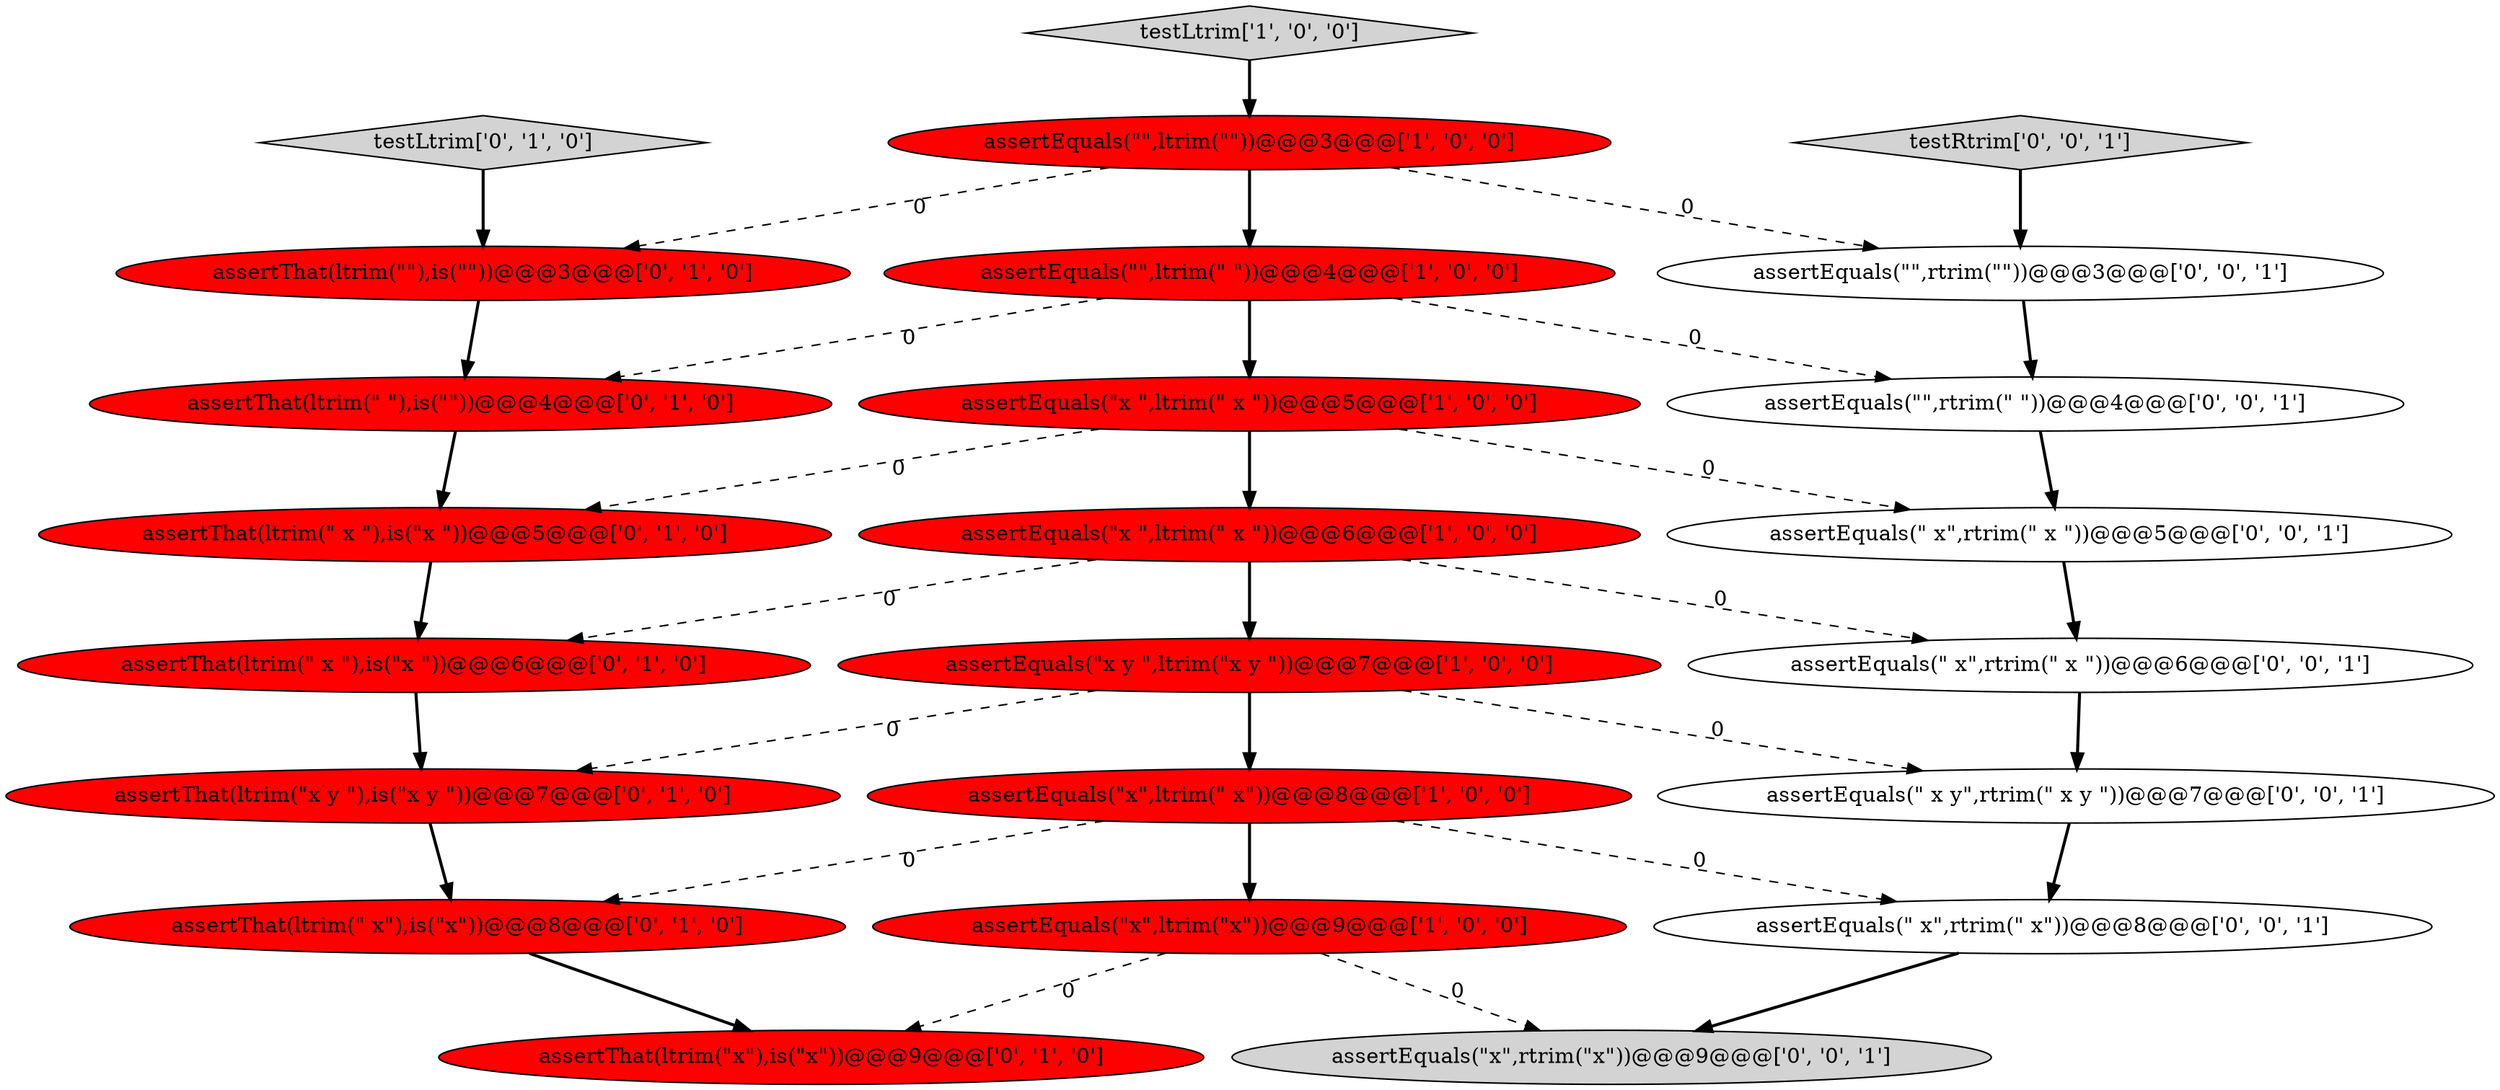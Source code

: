 digraph {
3 [style = filled, label = "assertEquals(\"x \",ltrim(\" x \"))@@@5@@@['1', '0', '0']", fillcolor = red, shape = ellipse image = "AAA1AAABBB1BBB"];
5 [style = filled, label = "assertEquals(\"x \",ltrim(\" x \"))@@@6@@@['1', '0', '0']", fillcolor = red, shape = ellipse image = "AAA1AAABBB1BBB"];
22 [style = filled, label = "assertEquals(\"x\",rtrim(\"x\"))@@@9@@@['0', '0', '1']", fillcolor = lightgray, shape = ellipse image = "AAA0AAABBB3BBB"];
8 [style = filled, label = "assertThat(ltrim(\"x\"),is(\"x\"))@@@9@@@['0', '1', '0']", fillcolor = red, shape = ellipse image = "AAA1AAABBB2BBB"];
10 [style = filled, label = "testLtrim['0', '1', '0']", fillcolor = lightgray, shape = diamond image = "AAA0AAABBB2BBB"];
12 [style = filled, label = "assertThat(ltrim(\"\"),is(\"\"))@@@3@@@['0', '1', '0']", fillcolor = red, shape = ellipse image = "AAA1AAABBB2BBB"];
19 [style = filled, label = "assertEquals(\" x\",rtrim(\" x\"))@@@8@@@['0', '0', '1']", fillcolor = white, shape = ellipse image = "AAA0AAABBB3BBB"];
17 [style = filled, label = "assertEquals(\"\",rtrim(\"\"))@@@3@@@['0', '0', '1']", fillcolor = white, shape = ellipse image = "AAA0AAABBB3BBB"];
23 [style = filled, label = "testRtrim['0', '0', '1']", fillcolor = lightgray, shape = diamond image = "AAA0AAABBB3BBB"];
18 [style = filled, label = "assertEquals(\" x\",rtrim(\" x \"))@@@6@@@['0', '0', '1']", fillcolor = white, shape = ellipse image = "AAA0AAABBB3BBB"];
9 [style = filled, label = "assertThat(ltrim(\" \"),is(\"\"))@@@4@@@['0', '1', '0']", fillcolor = red, shape = ellipse image = "AAA1AAABBB2BBB"];
1 [style = filled, label = "assertEquals(\"x\",ltrim(\"x\"))@@@9@@@['1', '0', '0']", fillcolor = red, shape = ellipse image = "AAA1AAABBB1BBB"];
2 [style = filled, label = "testLtrim['1', '0', '0']", fillcolor = lightgray, shape = diamond image = "AAA0AAABBB1BBB"];
14 [style = filled, label = "assertThat(ltrim(\" x \"),is(\"x \"))@@@6@@@['0', '1', '0']", fillcolor = red, shape = ellipse image = "AAA1AAABBB2BBB"];
13 [style = filled, label = "assertThat(ltrim(\"x y \"),is(\"x y \"))@@@7@@@['0', '1', '0']", fillcolor = red, shape = ellipse image = "AAA1AAABBB2BBB"];
15 [style = filled, label = "assertThat(ltrim(\" x\"),is(\"x\"))@@@8@@@['0', '1', '0']", fillcolor = red, shape = ellipse image = "AAA1AAABBB2BBB"];
21 [style = filled, label = "assertEquals(\" x y\",rtrim(\" x y \"))@@@7@@@['0', '0', '1']", fillcolor = white, shape = ellipse image = "AAA0AAABBB3BBB"];
4 [style = filled, label = "assertEquals(\"x\",ltrim(\" x\"))@@@8@@@['1', '0', '0']", fillcolor = red, shape = ellipse image = "AAA1AAABBB1BBB"];
16 [style = filled, label = "assertEquals(\"\",rtrim(\" \"))@@@4@@@['0', '0', '1']", fillcolor = white, shape = ellipse image = "AAA0AAABBB3BBB"];
11 [style = filled, label = "assertThat(ltrim(\" x \"),is(\"x \"))@@@5@@@['0', '1', '0']", fillcolor = red, shape = ellipse image = "AAA1AAABBB2BBB"];
0 [style = filled, label = "assertEquals(\"x y \",ltrim(\"x y \"))@@@7@@@['1', '0', '0']", fillcolor = red, shape = ellipse image = "AAA1AAABBB1BBB"];
20 [style = filled, label = "assertEquals(\" x\",rtrim(\" x \"))@@@5@@@['0', '0', '1']", fillcolor = white, shape = ellipse image = "AAA0AAABBB3BBB"];
6 [style = filled, label = "assertEquals(\"\",ltrim(\"\"))@@@3@@@['1', '0', '0']", fillcolor = red, shape = ellipse image = "AAA1AAABBB1BBB"];
7 [style = filled, label = "assertEquals(\"\",ltrim(\" \"))@@@4@@@['1', '0', '0']", fillcolor = red, shape = ellipse image = "AAA1AAABBB1BBB"];
5->14 [style = dashed, label="0"];
9->11 [style = bold, label=""];
21->19 [style = bold, label=""];
11->14 [style = bold, label=""];
2->6 [style = bold, label=""];
7->16 [style = dashed, label="0"];
6->17 [style = dashed, label="0"];
5->18 [style = dashed, label="0"];
12->9 [style = bold, label=""];
7->3 [style = bold, label=""];
1->22 [style = dashed, label="0"];
6->12 [style = dashed, label="0"];
20->18 [style = bold, label=""];
3->5 [style = bold, label=""];
5->0 [style = bold, label=""];
0->4 [style = bold, label=""];
10->12 [style = bold, label=""];
7->9 [style = dashed, label="0"];
4->15 [style = dashed, label="0"];
0->21 [style = dashed, label="0"];
0->13 [style = dashed, label="0"];
3->20 [style = dashed, label="0"];
4->19 [style = dashed, label="0"];
23->17 [style = bold, label=""];
1->8 [style = dashed, label="0"];
4->1 [style = bold, label=""];
13->15 [style = bold, label=""];
14->13 [style = bold, label=""];
18->21 [style = bold, label=""];
3->11 [style = dashed, label="0"];
6->7 [style = bold, label=""];
16->20 [style = bold, label=""];
19->22 [style = bold, label=""];
15->8 [style = bold, label=""];
17->16 [style = bold, label=""];
}
